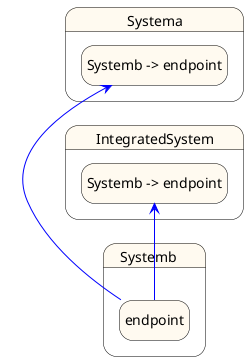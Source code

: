 ''''''''''''''''''''''''''''''''''''''''''
''                                      ''
''  AUTOGENERATED CODE -- DO NOT EDIT!  ''
''                                      ''
''''''''''''''''''''''''''''''''''''''''''

@startuml
left to right direction
scale max 16384 height
hide empty description
skinparam state {
  BackgroundColor FloralWhite
  BorderColor Black
  ArrowColor Crimson
}
state "IntegratedSystem" as X_0 {
  state "Systemb -> endpoint" as _0
}
state "Systema" as X_1 {
  state "Systemb -> endpoint" as _1
}
state "Systemb" as X_2 <<highlight>> {
  state "endpoint" as _2 <<highlight>>
}
_2 -[#blue]> _0
_2 -[#blue]> _1
@enduml